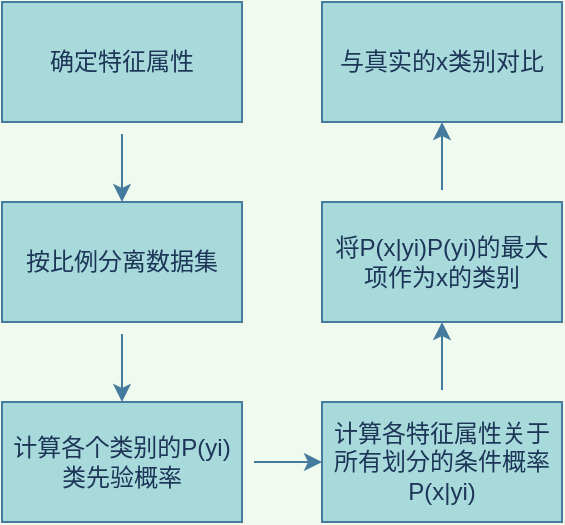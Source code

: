 <mxfile version="15.6.0" type="github">
  <diagram id="C5RBs43oDa-KdzZeNtuy" name="Page-1">
    <mxGraphModel dx="782" dy="402" grid="1" gridSize="10" guides="1" tooltips="1" connect="1" arrows="1" fold="1" page="1" pageScale="1" pageWidth="827" pageHeight="1169" background="#F1FAEE" math="0" shadow="0">
      <root>
        <mxCell id="WIyWlLk6GJQsqaUBKTNV-0" />
        <mxCell id="WIyWlLk6GJQsqaUBKTNV-1" parent="WIyWlLk6GJQsqaUBKTNV-0" />
        <mxCell id="muakCHo6Xv4Z_iGSLYWo-16" value="" style="edgeStyle=orthogonalEdgeStyle;rounded=0;orthogonalLoop=1;jettySize=auto;html=1;startSize=0;sourcePerimeterSpacing=6;labelBackgroundColor=#F1FAEE;strokeColor=#457B9D;fontColor=#1D3557;" edge="1" parent="WIyWlLk6GJQsqaUBKTNV-1" source="muakCHo6Xv4Z_iGSLYWo-0" target="muakCHo6Xv4Z_iGSLYWo-1">
          <mxGeometry relative="1" as="geometry" />
        </mxCell>
        <mxCell id="muakCHo6Xv4Z_iGSLYWo-0" value="&lt;font style=&quot;vertical-align: inherit&quot;&gt;&lt;font style=&quot;vertical-align: inherit&quot;&gt;确定特征属性&lt;/font&gt;&lt;/font&gt;" style="rounded=0;whiteSpace=wrap;html=1;fillColor=#A8DADC;strokeColor=#457B9D;fontColor=#1D3557;" vertex="1" parent="WIyWlLk6GJQsqaUBKTNV-1">
          <mxGeometry x="120" y="80" width="120" height="60" as="geometry" />
        </mxCell>
        <mxCell id="muakCHo6Xv4Z_iGSLYWo-17" value="" style="edgeStyle=orthogonalEdgeStyle;rounded=0;orthogonalLoop=1;jettySize=auto;html=1;startSize=0;sourcePerimeterSpacing=6;labelBackgroundColor=#F1FAEE;strokeColor=#457B9D;fontColor=#1D3557;" edge="1" parent="WIyWlLk6GJQsqaUBKTNV-1" source="muakCHo6Xv4Z_iGSLYWo-1" target="muakCHo6Xv4Z_iGSLYWo-2">
          <mxGeometry relative="1" as="geometry" />
        </mxCell>
        <mxCell id="muakCHo6Xv4Z_iGSLYWo-1" value="&lt;font style=&quot;vertical-align: inherit&quot;&gt;&lt;font style=&quot;vertical-align: inherit&quot;&gt;按比例分离数据集&lt;/font&gt;&lt;/font&gt;" style="rounded=0;whiteSpace=wrap;html=1;fillColor=#A8DADC;strokeColor=#457B9D;fontColor=#1D3557;" vertex="1" parent="WIyWlLk6GJQsqaUBKTNV-1">
          <mxGeometry x="120" y="180" width="120" height="60" as="geometry" />
        </mxCell>
        <mxCell id="muakCHo6Xv4Z_iGSLYWo-18" value="" style="edgeStyle=orthogonalEdgeStyle;rounded=0;orthogonalLoop=1;jettySize=auto;html=1;startSize=0;sourcePerimeterSpacing=6;labelBackgroundColor=#F1FAEE;strokeColor=#457B9D;fontColor=#1D3557;" edge="1" parent="WIyWlLk6GJQsqaUBKTNV-1" source="muakCHo6Xv4Z_iGSLYWo-2" target="muakCHo6Xv4Z_iGSLYWo-3">
          <mxGeometry relative="1" as="geometry" />
        </mxCell>
        <mxCell id="muakCHo6Xv4Z_iGSLYWo-2" value="计算各个类别的P(yi)&lt;br&gt;类先验概率" style="rounded=0;whiteSpace=wrap;html=1;fillColor=#A8DADC;strokeColor=#457B9D;fontColor=#1D3557;" vertex="1" parent="WIyWlLk6GJQsqaUBKTNV-1">
          <mxGeometry x="120" y="280" width="120" height="60" as="geometry" />
        </mxCell>
        <mxCell id="muakCHo6Xv4Z_iGSLYWo-19" value="" style="edgeStyle=orthogonalEdgeStyle;rounded=0;orthogonalLoop=1;jettySize=auto;html=1;startSize=0;sourcePerimeterSpacing=6;labelBackgroundColor=#F1FAEE;strokeColor=#457B9D;fontColor=#1D3557;" edge="1" parent="WIyWlLk6GJQsqaUBKTNV-1" source="muakCHo6Xv4Z_iGSLYWo-3" target="muakCHo6Xv4Z_iGSLYWo-4">
          <mxGeometry relative="1" as="geometry" />
        </mxCell>
        <mxCell id="muakCHo6Xv4Z_iGSLYWo-3" value="计算各特征属性关于所有划分的条件概率&lt;br&gt;P(x|yi)" style="rounded=0;whiteSpace=wrap;html=1;fillColor=#A8DADC;strokeColor=#457B9D;fontColor=#1D3557;" vertex="1" parent="WIyWlLk6GJQsqaUBKTNV-1">
          <mxGeometry x="280" y="280" width="120" height="60" as="geometry" />
        </mxCell>
        <mxCell id="muakCHo6Xv4Z_iGSLYWo-20" value="" style="edgeStyle=orthogonalEdgeStyle;rounded=0;orthogonalLoop=1;jettySize=auto;html=1;startSize=0;sourcePerimeterSpacing=6;labelBackgroundColor=#F1FAEE;strokeColor=#457B9D;fontColor=#1D3557;" edge="1" parent="WIyWlLk6GJQsqaUBKTNV-1" source="muakCHo6Xv4Z_iGSLYWo-4" target="muakCHo6Xv4Z_iGSLYWo-6">
          <mxGeometry relative="1" as="geometry" />
        </mxCell>
        <mxCell id="muakCHo6Xv4Z_iGSLYWo-4" value="将P(x|yi)P(yi)的最大项作为x的类别" style="rounded=0;whiteSpace=wrap;html=1;fillColor=#A8DADC;strokeColor=#457B9D;fontColor=#1D3557;" vertex="1" parent="WIyWlLk6GJQsqaUBKTNV-1">
          <mxGeometry x="280" y="180" width="120" height="60" as="geometry" />
        </mxCell>
        <mxCell id="muakCHo6Xv4Z_iGSLYWo-6" value="与真实的x类别对比" style="rounded=0;whiteSpace=wrap;html=1;fillColor=#A8DADC;strokeColor=#457B9D;fontColor=#1D3557;" vertex="1" parent="WIyWlLk6GJQsqaUBKTNV-1">
          <mxGeometry x="280" y="80" width="120" height="60" as="geometry" />
        </mxCell>
      </root>
    </mxGraphModel>
  </diagram>
</mxfile>
